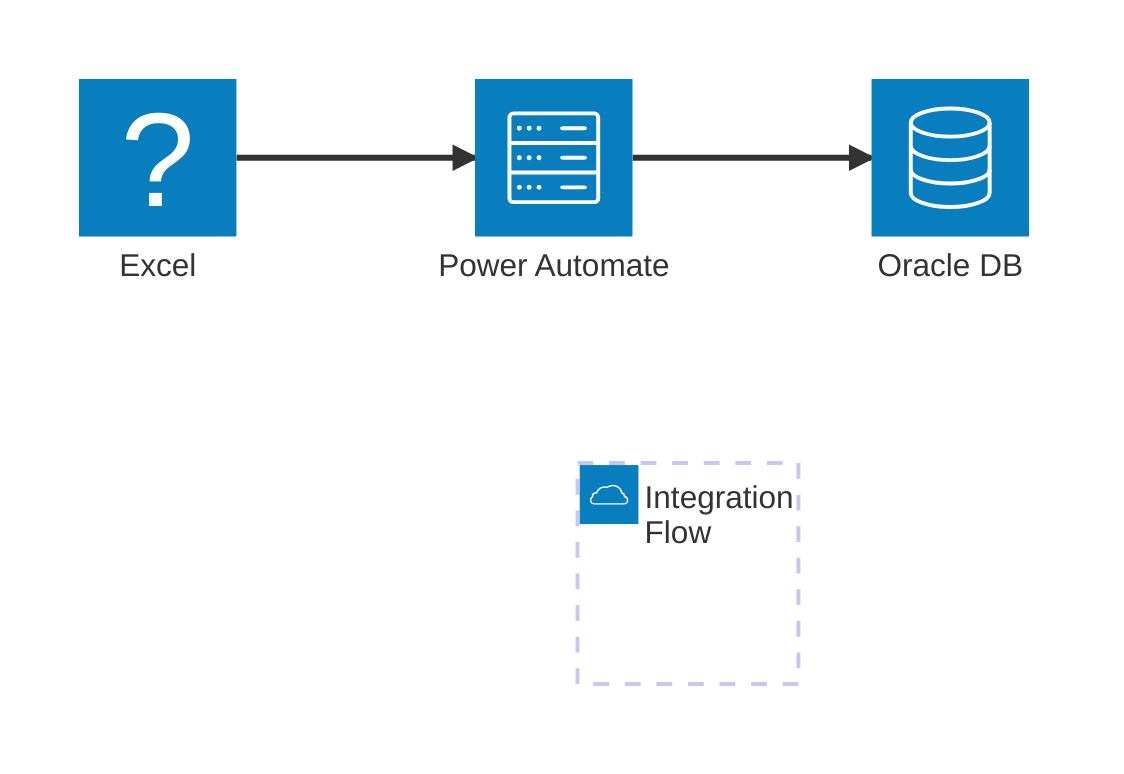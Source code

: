 architecture-beta
    group integration(cloud)[Integration Flow]
    service excel(logos:microsoft)[Excel]
    service powerautomate(server)[Power Automate]
    service oracledb(database)[Oracle DB]

    excel:R --> L:powerautomate
    powerautomate:R --> L:oracledb